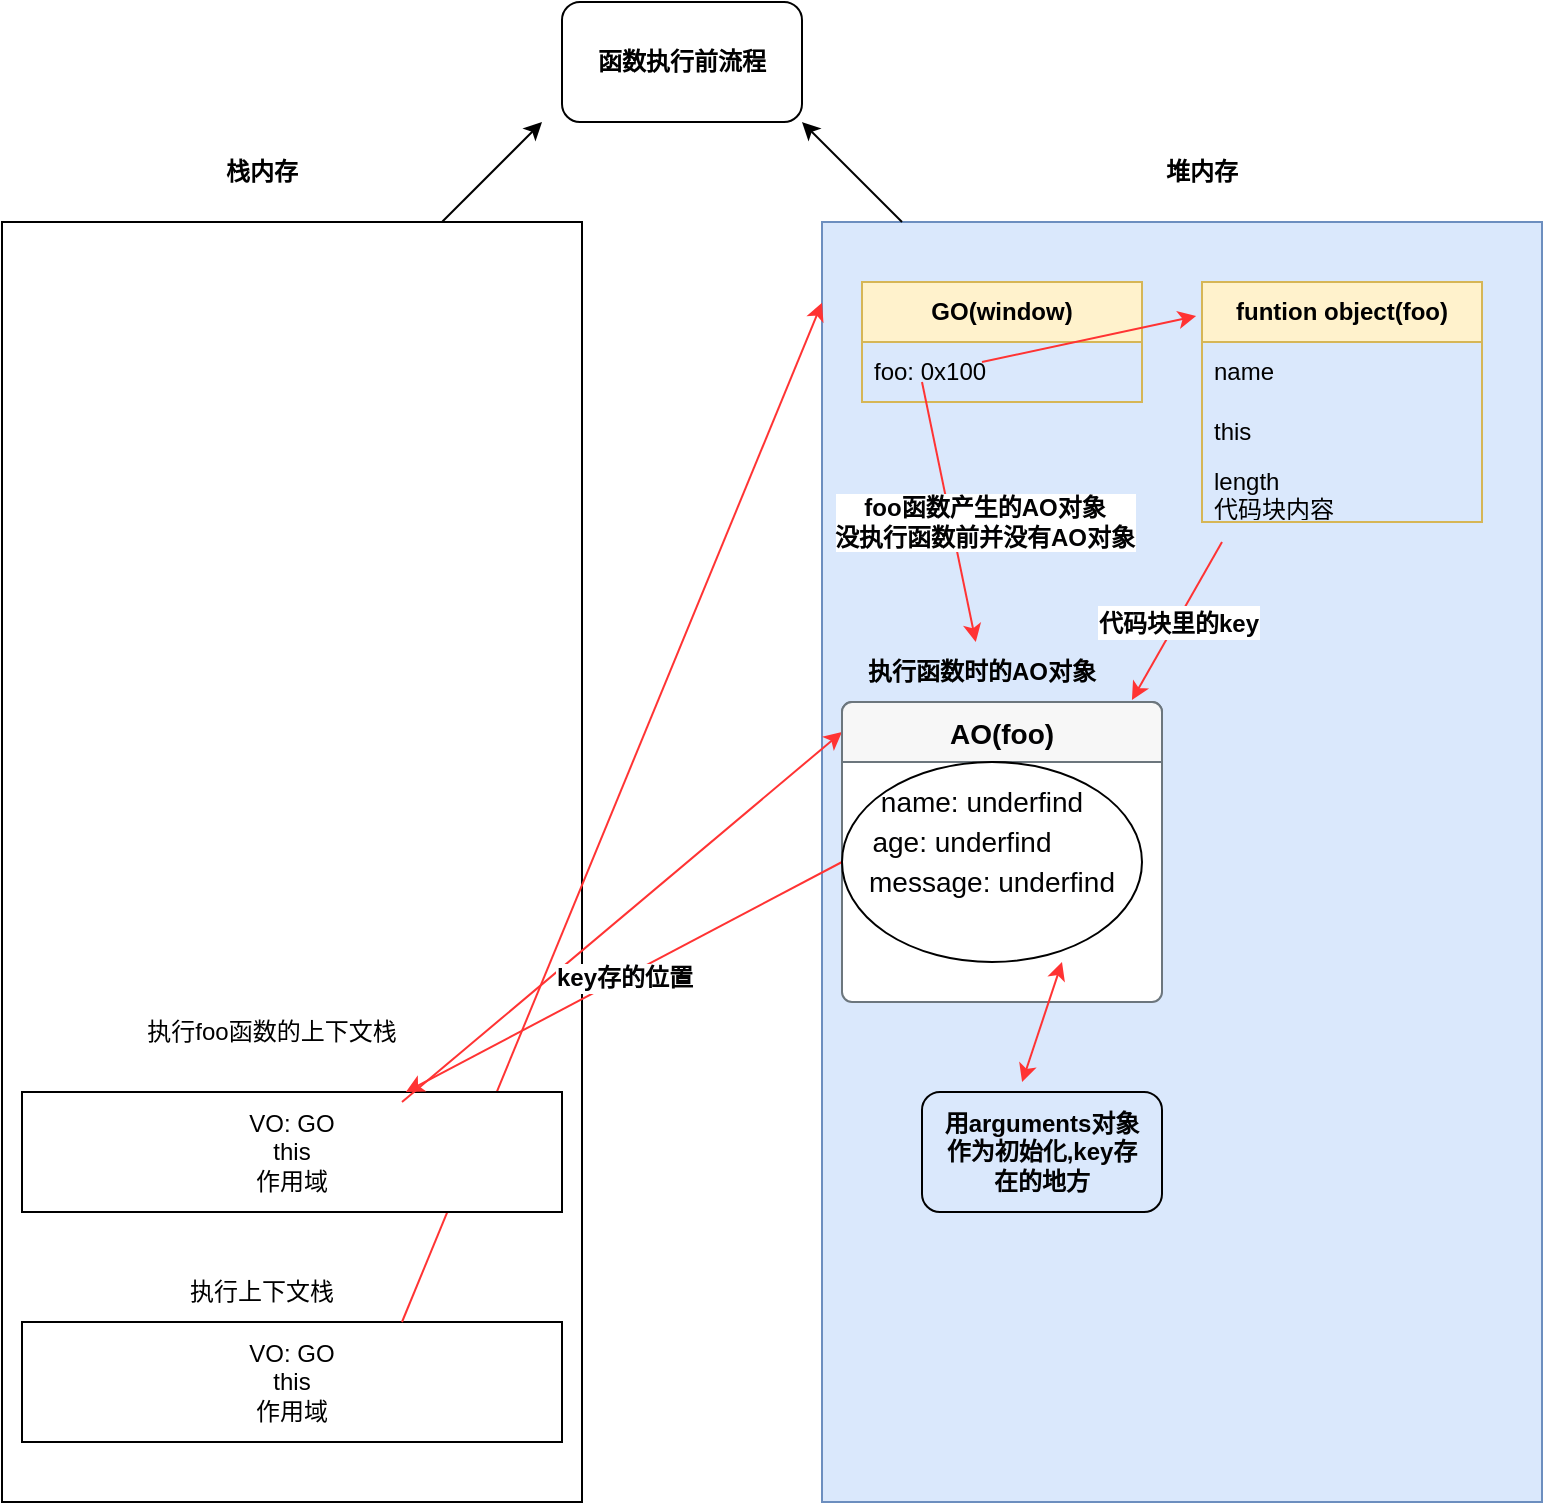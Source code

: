 <mxfile>
    <diagram id="iAsKP4wb4zrt6tdwsEYB" name="函数执行前">
        <mxGraphModel dx="1076" dy="781" grid="1" gridSize="10" guides="1" tooltips="1" connect="1" arrows="1" fold="1" page="1" pageScale="1" pageWidth="827" pageHeight="1169" math="0" shadow="0">
            <root>
                <mxCell id="0"/>
                <mxCell id="1" parent="0"/>
                <mxCell id="2" value="" style="rounded=0;whiteSpace=wrap;html=1;" parent="1" vertex="1">
                    <mxGeometry x="30" y="120" width="290" height="640" as="geometry"/>
                </mxCell>
                <mxCell id="3" value="" style="rounded=0;whiteSpace=wrap;html=1;fillColor=#dae8fc;strokeColor=#6c8ebf;" parent="1" vertex="1">
                    <mxGeometry x="440" y="120" width="360" height="640" as="geometry"/>
                </mxCell>
                <mxCell id="4" value="&lt;b&gt;栈内存&lt;/b&gt;" style="text;html=1;strokeColor=none;fillColor=none;align=center;verticalAlign=middle;whiteSpace=wrap;rounded=0;" parent="1" vertex="1">
                    <mxGeometry x="130" y="80" width="60" height="30" as="geometry"/>
                </mxCell>
                <mxCell id="5" value="&lt;b&gt;堆内存&lt;/b&gt;" style="text;html=1;strokeColor=none;fillColor=none;align=center;verticalAlign=middle;whiteSpace=wrap;rounded=0;" parent="1" vertex="1">
                    <mxGeometry x="600" y="80" width="60" height="30" as="geometry"/>
                </mxCell>
                <mxCell id="6" value="" style="endArrow=classic;html=1;" parent="1" edge="1">
                    <mxGeometry width="50" height="50" relative="1" as="geometry">
                        <mxPoint x="250" y="120" as="sourcePoint"/>
                        <mxPoint x="300" y="70" as="targetPoint"/>
                    </mxGeometry>
                </mxCell>
                <mxCell id="7" value="" style="endArrow=classic;html=1;" parent="1" edge="1">
                    <mxGeometry width="50" height="50" relative="1" as="geometry">
                        <mxPoint x="480" y="120" as="sourcePoint"/>
                        <mxPoint x="430" y="70" as="targetPoint"/>
                    </mxGeometry>
                </mxCell>
                <mxCell id="8" value="&lt;b&gt;函数执行前流程&lt;/b&gt;" style="rounded=1;whiteSpace=wrap;html=1;" parent="1" vertex="1">
                    <mxGeometry x="310" y="10" width="120" height="60" as="geometry"/>
                </mxCell>
                <mxCell id="9" value="VO: GO&lt;br&gt;this&lt;br&gt;作用域" style="rounded=0;whiteSpace=wrap;html=1;" parent="1" vertex="1">
                    <mxGeometry x="40" y="670" width="270" height="60" as="geometry"/>
                </mxCell>
                <mxCell id="10" value="执行上下文栈" style="text;html=1;strokeColor=none;fillColor=none;align=center;verticalAlign=middle;whiteSpace=wrap;rounded=0;" parent="1" vertex="1">
                    <mxGeometry x="120" y="640" width="80" height="30" as="geometry"/>
                </mxCell>
                <mxCell id="11" value="&lt;b&gt;GO(window)&lt;/b&gt;" style="swimlane;fontStyle=0;childLayout=stackLayout;horizontal=1;startSize=30;horizontalStack=0;resizeParent=1;resizeParentMax=0;resizeLast=0;collapsible=1;marginBottom=0;whiteSpace=wrap;html=1;fillColor=#fff2cc;strokeColor=#d6b656;" parent="1" vertex="1">
                    <mxGeometry x="460" y="150" width="140" height="60" as="geometry"/>
                </mxCell>
                <mxCell id="12" value="foo: 0x100" style="text;strokeColor=none;fillColor=none;align=left;verticalAlign=middle;spacingLeft=4;spacingRight=4;overflow=hidden;points=[[0,0.5],[1,0.5]];portConstraint=eastwest;rotatable=0;whiteSpace=wrap;html=1;" parent="11" vertex="1">
                    <mxGeometry y="30" width="140" height="30" as="geometry"/>
                </mxCell>
                <mxCell id="63" value="" style="endArrow=classic;html=1;strokeColor=#FF3333;fontSize=12;fontColor=#020203;" parent="11" target="44" edge="1">
                    <mxGeometry relative="1" as="geometry">
                        <mxPoint x="30" y="50" as="sourcePoint"/>
                        <mxPoint x="130" y="50" as="targetPoint"/>
                    </mxGeometry>
                </mxCell>
                <mxCell id="64" value="&lt;b style=&quot;border-color: var(--border-color);&quot;&gt;foo函数产生的AO对象&lt;br style=&quot;border-color: var(--border-color);&quot;&gt;没执行函数前并没有AO对象&lt;/b&gt;" style="edgeLabel;resizable=0;html=1;align=center;verticalAlign=middle;fontSize=12;fontColor=#020203;fillColor=none;gradientColor=none;" parent="63" connectable="0" vertex="1">
                    <mxGeometry relative="1" as="geometry">
                        <mxPoint x="17" y="5" as="offset"/>
                    </mxGeometry>
                </mxCell>
                <mxCell id="15" value="&lt;b&gt;funtion object(foo)&lt;/b&gt;" style="swimlane;fontStyle=0;childLayout=stackLayout;horizontal=1;startSize=30;horizontalStack=0;resizeParent=1;resizeParentMax=0;resizeLast=0;collapsible=1;marginBottom=0;whiteSpace=wrap;html=1;fillColor=#fff2cc;strokeColor=#d6b656;" parent="1" vertex="1">
                    <mxGeometry x="630" y="150" width="140" height="120" as="geometry"/>
                </mxCell>
                <mxCell id="16" value="name" style="text;strokeColor=none;fillColor=none;align=left;verticalAlign=middle;spacingLeft=4;spacingRight=4;overflow=hidden;points=[[0,0.5],[1,0.5]];portConstraint=eastwest;rotatable=0;whiteSpace=wrap;html=1;" parent="15" vertex="1">
                    <mxGeometry y="30" width="140" height="30" as="geometry"/>
                </mxCell>
                <mxCell id="17" value="this" style="text;strokeColor=none;fillColor=none;align=left;verticalAlign=middle;spacingLeft=4;spacingRight=4;overflow=hidden;points=[[0,0.5],[1,0.5]];portConstraint=eastwest;rotatable=0;whiteSpace=wrap;html=1;" parent="15" vertex="1">
                    <mxGeometry y="60" width="140" height="30" as="geometry"/>
                </mxCell>
                <mxCell id="18" value="length&lt;br&gt;代码块内容&lt;br&gt;&lt;br&gt;" style="text;strokeColor=none;fillColor=none;align=left;verticalAlign=middle;spacingLeft=4;spacingRight=4;overflow=hidden;points=[[0,0.5],[1,0.5]];portConstraint=eastwest;rotatable=0;whiteSpace=wrap;html=1;" parent="15" vertex="1">
                    <mxGeometry y="90" width="140" height="30" as="geometry"/>
                </mxCell>
                <mxCell id="35" value="" style="endArrow=classic;html=1;entryX=0;entryY=0.063;entryDx=0;entryDy=0;entryPerimeter=0;strokeColor=#FF3333;" parent="1" target="3" edge="1">
                    <mxGeometry width="50" height="50" relative="1" as="geometry">
                        <mxPoint x="230" y="670" as="sourcePoint"/>
                        <mxPoint x="280" y="620" as="targetPoint"/>
                    </mxGeometry>
                </mxCell>
                <mxCell id="36" value="" style="endArrow=classic;html=1;strokeColor=#FF3333;entryX=-0.021;entryY=0.142;entryDx=0;entryDy=0;entryPerimeter=0;" parent="1" target="15" edge="1">
                    <mxGeometry width="50" height="50" relative="1" as="geometry">
                        <mxPoint x="520" y="190" as="sourcePoint"/>
                        <mxPoint x="570" y="140" as="targetPoint"/>
                    </mxGeometry>
                </mxCell>
                <mxCell id="37" value="VO: GO&lt;br style=&quot;border-color: var(--border-color);&quot;&gt;this&lt;br style=&quot;border-color: var(--border-color);&quot;&gt;作用域" style="rounded=0;whiteSpace=wrap;html=1;" parent="1" vertex="1">
                    <mxGeometry x="40" y="555" width="270" height="60" as="geometry"/>
                </mxCell>
                <mxCell id="38" value="执行foo函数的上下文栈" style="text;html=1;strokeColor=none;fillColor=none;align=center;verticalAlign=middle;whiteSpace=wrap;rounded=0;" parent="1" vertex="1">
                    <mxGeometry x="100" y="510" width="130" height="30" as="geometry"/>
                </mxCell>
                <mxCell id="44" value="&lt;b&gt;执行函数时的AO对象&lt;/b&gt;" style="text;html=1;strokeColor=none;fillColor=none;align=center;verticalAlign=middle;whiteSpace=wrap;rounded=0;" parent="1" vertex="1">
                    <mxGeometry x="455" y="330" width="130" height="30" as="geometry"/>
                </mxCell>
                <mxCell id="45" value="" style="endArrow=classic;html=1;strokeColor=#FF3333;entryX=0;entryY=0.25;entryDx=0;entryDy=0;" parent="1" edge="1">
                    <mxGeometry width="50" height="50" relative="1" as="geometry">
                        <mxPoint x="230" y="560" as="sourcePoint"/>
                        <mxPoint x="450" y="375" as="targetPoint"/>
                    </mxGeometry>
                </mxCell>
                <mxCell id="46" value="&lt;br style=&quot;font-size: 14px&quot;&gt;" style="html=1;shadow=0;dashed=0;shape=mxgraph.bootstrap.rrect;rSize=5;strokeColor=#6C767D;html=1;whiteSpace=wrap;fillColor=#ffffff;fontColor=#212529;verticalAlign=bottom;align=left;spacing=20;spacingBottom=0;fontSize=14;" parent="1" vertex="1">
                    <mxGeometry x="450" y="360" width="160" height="150" as="geometry"/>
                </mxCell>
                <mxCell id="47" value="&lt;font color=&quot;#020203&quot; style=&quot;font-size: 14px;&quot;&gt;&lt;b&gt;AO(foo)&lt;/b&gt;&lt;/font&gt;" style="html=1;shadow=0;dashed=0;shape=mxgraph.bootstrap.topButton;rSize=5;perimeter=none;whiteSpace=wrap;fillColor=#F7F7F7;strokeColor=#6C767D;fontColor=#6C767D;resizeWidth=1;fontSize=18;align=center;spacing=20;" parent="46" vertex="1">
                    <mxGeometry width="160" height="30" relative="1" as="geometry"/>
                </mxCell>
                <mxCell id="48" value="name: underfind" style="text;html=1;strokeColor=none;fillColor=none;align=center;verticalAlign=middle;whiteSpace=wrap;rounded=0;fontSize=14;fontColor=#020203;" parent="46" vertex="1">
                    <mxGeometry x="10" y="40" width="120" height="20" as="geometry"/>
                </mxCell>
                <mxCell id="49" value="age: underfind" style="text;html=1;strokeColor=none;fillColor=none;align=center;verticalAlign=middle;whiteSpace=wrap;rounded=0;fontSize=14;fontColor=#020203;" parent="46" vertex="1">
                    <mxGeometry y="60" width="120" height="20" as="geometry"/>
                </mxCell>
                <mxCell id="50" value="message: underfind" style="text;html=1;strokeColor=none;fillColor=none;align=center;verticalAlign=middle;whiteSpace=wrap;rounded=0;fontSize=14;fontColor=#020203;" parent="46" vertex="1">
                    <mxGeometry x="10" y="80" width="130" height="20" as="geometry"/>
                </mxCell>
                <mxCell id="56" value="" style="endArrow=classic;html=1;strokeColor=#FF3333;fontSize=12;fontColor=#020203;" parent="46" target="37" edge="1">
                    <mxGeometry relative="1" as="geometry">
                        <mxPoint y="80" as="sourcePoint"/>
                        <mxPoint x="100" y="80" as="targetPoint"/>
                    </mxGeometry>
                </mxCell>
                <mxCell id="57" value="&lt;b&gt;key存的位置&lt;/b&gt;" style="edgeLabel;resizable=0;html=1;align=center;verticalAlign=middle;fontSize=12;fontColor=#020203;" parent="56" connectable="0" vertex="1">
                    <mxGeometry relative="1" as="geometry"/>
                </mxCell>
                <mxCell id="58" value="" style="ellipse;whiteSpace=wrap;html=1;fontSize=12;fontColor=#020203;gradientColor=none;fillColor=none;" parent="46" vertex="1">
                    <mxGeometry y="30" width="150" height="100" as="geometry"/>
                </mxCell>
                <mxCell id="59" value="" style="endArrow=classic;startArrow=classic;html=1;strokeColor=#FF3333;fontSize=12;fontColor=#020203;exitX=0.417;exitY=-0.083;exitDx=0;exitDy=0;exitPerimeter=0;" parent="46" source="60" edge="1">
                    <mxGeometry width="50" height="50" relative="1" as="geometry">
                        <mxPoint x="60" y="180" as="sourcePoint"/>
                        <mxPoint x="110" y="130" as="targetPoint"/>
                    </mxGeometry>
                </mxCell>
                <mxCell id="52" value="" style="endArrow=classic;html=1;strokeColor=#FF3333;fontSize=14;fontColor=#020203;entryX=0.906;entryY=-0.033;entryDx=0;entryDy=0;entryPerimeter=0;" parent="1" target="47" edge="1">
                    <mxGeometry relative="1" as="geometry">
                        <mxPoint x="640" y="280" as="sourcePoint"/>
                        <mxPoint x="740" y="280" as="targetPoint"/>
                        <Array as="points"/>
                    </mxGeometry>
                </mxCell>
                <mxCell id="53" value="&lt;font style=&quot;font-size: 12px;&quot;&gt;&lt;b&gt;代码块里的key&lt;/b&gt;&lt;/font&gt;" style="edgeLabel;resizable=0;html=1;align=center;verticalAlign=middle;fontSize=14;fontColor=#020203;" parent="52" connectable="0" vertex="1">
                    <mxGeometry relative="1" as="geometry"/>
                </mxCell>
                <mxCell id="60" value="" style="rounded=1;whiteSpace=wrap;html=1;fontSize=12;fontColor=#020203;fillColor=none;gradientColor=none;" parent="1" vertex="1">
                    <mxGeometry x="490" y="555" width="120" height="60" as="geometry"/>
                </mxCell>
                <mxCell id="62" value="&lt;b&gt;用arguments对象作为初始化,key存在的地方&lt;/b&gt;" style="text;html=1;strokeColor=none;fillColor=none;align=center;verticalAlign=middle;whiteSpace=wrap;rounded=0;fontSize=12;fontColor=#020203;" parent="1" vertex="1">
                    <mxGeometry x="500" y="570" width="100" height="30" as="geometry"/>
                </mxCell>
            </root>
        </mxGraphModel>
    </diagram>
    <diagram name="函数执行后" id="q1nwxzgGoUV3Jt9xzrNl">
        <mxGraphModel dx="1076" dy="781" grid="1" gridSize="10" guides="1" tooltips="1" connect="1" arrows="1" fold="1" page="1" pageScale="1" pageWidth="827" pageHeight="1169" math="0" shadow="0">
            <root>
                <mxCell id="KidTc0Z-UA7qe3wpK1u--0"/>
                <mxCell id="KidTc0Z-UA7qe3wpK1u--1" parent="KidTc0Z-UA7qe3wpK1u--0"/>
                <mxCell id="KidTc0Z-UA7qe3wpK1u--2" value="" style="rounded=0;whiteSpace=wrap;html=1;" parent="KidTc0Z-UA7qe3wpK1u--1" vertex="1">
                    <mxGeometry x="30" y="120" width="290" height="640" as="geometry"/>
                </mxCell>
                <mxCell id="KidTc0Z-UA7qe3wpK1u--3" value="" style="rounded=0;whiteSpace=wrap;html=1;fillColor=#dae8fc;strokeColor=#6c8ebf;" parent="KidTc0Z-UA7qe3wpK1u--1" vertex="1">
                    <mxGeometry x="440" y="120" width="360" height="640" as="geometry"/>
                </mxCell>
                <mxCell id="KidTc0Z-UA7qe3wpK1u--4" value="&lt;b&gt;栈内存&lt;/b&gt;" style="text;html=1;strokeColor=none;fillColor=none;align=center;verticalAlign=middle;whiteSpace=wrap;rounded=0;" parent="KidTc0Z-UA7qe3wpK1u--1" vertex="1">
                    <mxGeometry x="130" y="80" width="60" height="30" as="geometry"/>
                </mxCell>
                <mxCell id="KidTc0Z-UA7qe3wpK1u--5" value="&lt;b&gt;堆内存&lt;/b&gt;" style="text;html=1;strokeColor=none;fillColor=none;align=center;verticalAlign=middle;whiteSpace=wrap;rounded=0;" parent="KidTc0Z-UA7qe3wpK1u--1" vertex="1">
                    <mxGeometry x="600" y="80" width="60" height="30" as="geometry"/>
                </mxCell>
                <mxCell id="KidTc0Z-UA7qe3wpK1u--6" value="" style="endArrow=classic;html=1;" parent="KidTc0Z-UA7qe3wpK1u--1" edge="1">
                    <mxGeometry width="50" height="50" relative="1" as="geometry">
                        <mxPoint x="250" y="120" as="sourcePoint"/>
                        <mxPoint x="300" y="70" as="targetPoint"/>
                    </mxGeometry>
                </mxCell>
                <mxCell id="KidTc0Z-UA7qe3wpK1u--7" value="" style="endArrow=classic;html=1;" parent="KidTc0Z-UA7qe3wpK1u--1" edge="1">
                    <mxGeometry width="50" height="50" relative="1" as="geometry">
                        <mxPoint x="480" y="120" as="sourcePoint"/>
                        <mxPoint x="430" y="70" as="targetPoint"/>
                    </mxGeometry>
                </mxCell>
                <mxCell id="KidTc0Z-UA7qe3wpK1u--8" value="&lt;b&gt;函数执行前流程&lt;/b&gt;" style="rounded=1;whiteSpace=wrap;html=1;" parent="KidTc0Z-UA7qe3wpK1u--1" vertex="1">
                    <mxGeometry x="310" y="10" width="120" height="60" as="geometry"/>
                </mxCell>
                <mxCell id="KidTc0Z-UA7qe3wpK1u--9" value="VO: GO&lt;br&gt;this&lt;br&gt;作用域" style="rounded=0;whiteSpace=wrap;html=1;" parent="KidTc0Z-UA7qe3wpK1u--1" vertex="1">
                    <mxGeometry x="40" y="670" width="270" height="60" as="geometry"/>
                </mxCell>
                <mxCell id="KidTc0Z-UA7qe3wpK1u--10" value="执行上下文栈" style="text;html=1;strokeColor=none;fillColor=none;align=center;verticalAlign=middle;whiteSpace=wrap;rounded=0;" parent="KidTc0Z-UA7qe3wpK1u--1" vertex="1">
                    <mxGeometry x="120" y="640" width="80" height="30" as="geometry"/>
                </mxCell>
                <mxCell id="KidTc0Z-UA7qe3wpK1u--11" value="&lt;b&gt;GO(window)&lt;/b&gt;" style="swimlane;fontStyle=0;childLayout=stackLayout;horizontal=1;startSize=30;horizontalStack=0;resizeParent=1;resizeParentMax=0;resizeLast=0;collapsible=1;marginBottom=0;whiteSpace=wrap;html=1;fillColor=#fff2cc;strokeColor=#d6b656;" parent="KidTc0Z-UA7qe3wpK1u--1" vertex="1">
                    <mxGeometry x="460" y="150" width="140" height="60" as="geometry"/>
                </mxCell>
                <mxCell id="KidTc0Z-UA7qe3wpK1u--12" value="foo: 0x100" style="text;strokeColor=none;fillColor=none;align=left;verticalAlign=middle;spacingLeft=4;spacingRight=4;overflow=hidden;points=[[0,0.5],[1,0.5]];portConstraint=eastwest;rotatable=0;whiteSpace=wrap;html=1;" parent="KidTc0Z-UA7qe3wpK1u--11" vertex="1">
                    <mxGeometry y="30" width="140" height="30" as="geometry"/>
                </mxCell>
                <mxCell id="KidTc0Z-UA7qe3wpK1u--13" value="" style="endArrow=classic;html=1;strokeColor=#FF3333;fontSize=12;fontColor=#020203;" parent="KidTc0Z-UA7qe3wpK1u--11" target="KidTc0Z-UA7qe3wpK1u--23" edge="1">
                    <mxGeometry relative="1" as="geometry">
                        <mxPoint x="30" y="50" as="sourcePoint"/>
                        <mxPoint x="130" y="50" as="targetPoint"/>
                    </mxGeometry>
                </mxCell>
                <mxCell id="KidTc0Z-UA7qe3wpK1u--14" value="&lt;b&gt;foo函数产生的AO对象&lt;br&gt;没执行函数前并没有AO对象&lt;br&gt;&lt;/b&gt;" style="edgeLabel;resizable=0;html=1;align=center;verticalAlign=middle;fontSize=12;fontColor=#020203;fillColor=none;gradientColor=none;" parent="KidTc0Z-UA7qe3wpK1u--13" connectable="0" vertex="1">
                    <mxGeometry relative="1" as="geometry">
                        <mxPoint x="17" y="5" as="offset"/>
                    </mxGeometry>
                </mxCell>
                <mxCell id="KidTc0Z-UA7qe3wpK1u--15" value="&lt;b&gt;funtion object(foo)&lt;/b&gt;" style="swimlane;fontStyle=0;childLayout=stackLayout;horizontal=1;startSize=30;horizontalStack=0;resizeParent=1;resizeParentMax=0;resizeLast=0;collapsible=1;marginBottom=0;whiteSpace=wrap;html=1;fillColor=#fff2cc;strokeColor=#d6b656;" parent="KidTc0Z-UA7qe3wpK1u--1" vertex="1">
                    <mxGeometry x="630" y="150" width="140" height="120" as="geometry"/>
                </mxCell>
                <mxCell id="KidTc0Z-UA7qe3wpK1u--16" value="name" style="text;strokeColor=none;fillColor=none;align=left;verticalAlign=middle;spacingLeft=4;spacingRight=4;overflow=hidden;points=[[0,0.5],[1,0.5]];portConstraint=eastwest;rotatable=0;whiteSpace=wrap;html=1;" parent="KidTc0Z-UA7qe3wpK1u--15" vertex="1">
                    <mxGeometry y="30" width="140" height="30" as="geometry"/>
                </mxCell>
                <mxCell id="KidTc0Z-UA7qe3wpK1u--17" value="this" style="text;strokeColor=none;fillColor=none;align=left;verticalAlign=middle;spacingLeft=4;spacingRight=4;overflow=hidden;points=[[0,0.5],[1,0.5]];portConstraint=eastwest;rotatable=0;whiteSpace=wrap;html=1;" parent="KidTc0Z-UA7qe3wpK1u--15" vertex="1">
                    <mxGeometry y="60" width="140" height="30" as="geometry"/>
                </mxCell>
                <mxCell id="KidTc0Z-UA7qe3wpK1u--18" value="length&lt;br&gt;代码块内容&lt;br&gt;&lt;br&gt;" style="text;strokeColor=none;fillColor=none;align=left;verticalAlign=middle;spacingLeft=4;spacingRight=4;overflow=hidden;points=[[0,0.5],[1,0.5]];portConstraint=eastwest;rotatable=0;whiteSpace=wrap;html=1;" parent="KidTc0Z-UA7qe3wpK1u--15" vertex="1">
                    <mxGeometry y="90" width="140" height="30" as="geometry"/>
                </mxCell>
                <mxCell id="KidTc0Z-UA7qe3wpK1u--19" value="" style="endArrow=classic;html=1;entryX=0;entryY=0.063;entryDx=0;entryDy=0;entryPerimeter=0;strokeColor=#FF3333;" parent="KidTc0Z-UA7qe3wpK1u--1" target="KidTc0Z-UA7qe3wpK1u--3" edge="1">
                    <mxGeometry width="50" height="50" relative="1" as="geometry">
                        <mxPoint x="230" y="670" as="sourcePoint"/>
                        <mxPoint x="280" y="620" as="targetPoint"/>
                    </mxGeometry>
                </mxCell>
                <mxCell id="KidTc0Z-UA7qe3wpK1u--20" value="" style="endArrow=classic;html=1;strokeColor=#FF3333;entryX=-0.021;entryY=0.142;entryDx=0;entryDy=0;entryPerimeter=0;" parent="KidTc0Z-UA7qe3wpK1u--1" target="KidTc0Z-UA7qe3wpK1u--15" edge="1">
                    <mxGeometry width="50" height="50" relative="1" as="geometry">
                        <mxPoint x="520" y="190" as="sourcePoint"/>
                        <mxPoint x="570" y="140" as="targetPoint"/>
                    </mxGeometry>
                </mxCell>
                <mxCell id="KidTc0Z-UA7qe3wpK1u--21" value="VO: GO&lt;br style=&quot;border-color: var(--border-color);&quot;&gt;this&lt;br style=&quot;border-color: var(--border-color);&quot;&gt;作用域" style="rounded=0;whiteSpace=wrap;html=1;" parent="KidTc0Z-UA7qe3wpK1u--1" vertex="1">
                    <mxGeometry x="40" y="555" width="270" height="60" as="geometry"/>
                </mxCell>
                <mxCell id="KidTc0Z-UA7qe3wpK1u--22" value="执行foo函数的上下文栈" style="text;html=1;strokeColor=none;fillColor=none;align=center;verticalAlign=middle;whiteSpace=wrap;rounded=0;" parent="KidTc0Z-UA7qe3wpK1u--1" vertex="1">
                    <mxGeometry x="100" y="510" width="130" height="30" as="geometry"/>
                </mxCell>
                <mxCell id="KidTc0Z-UA7qe3wpK1u--23" value="&lt;b&gt;执行函数时的AO对象&lt;/b&gt;" style="text;html=1;strokeColor=none;fillColor=none;align=center;verticalAlign=middle;whiteSpace=wrap;rounded=0;" parent="KidTc0Z-UA7qe3wpK1u--1" vertex="1">
                    <mxGeometry x="455" y="330" width="130" height="30" as="geometry"/>
                </mxCell>
                <mxCell id="KidTc0Z-UA7qe3wpK1u--24" value="" style="endArrow=classic;html=1;strokeColor=#FF3333;entryX=0;entryY=0.25;entryDx=0;entryDy=0;" parent="KidTc0Z-UA7qe3wpK1u--1" edge="1">
                    <mxGeometry width="50" height="50" relative="1" as="geometry">
                        <mxPoint x="230" y="560" as="sourcePoint"/>
                        <mxPoint x="450" y="375" as="targetPoint"/>
                    </mxGeometry>
                </mxCell>
                <mxCell id="KidTc0Z-UA7qe3wpK1u--25" value="&lt;br style=&quot;font-size: 14px&quot;&gt;" style="html=1;shadow=0;dashed=0;shape=mxgraph.bootstrap.rrect;rSize=5;strokeColor=#6C767D;html=1;whiteSpace=wrap;fillColor=#ffffff;fontColor=#212529;verticalAlign=bottom;align=left;spacing=20;spacingBottom=0;fontSize=14;" parent="KidTc0Z-UA7qe3wpK1u--1" vertex="1">
                    <mxGeometry x="450" y="360" width="160" height="150" as="geometry"/>
                </mxCell>
                <mxCell id="KidTc0Z-UA7qe3wpK1u--26" value="&lt;font color=&quot;#020203&quot; style=&quot;font-size: 14px;&quot;&gt;&lt;b&gt;AO(foo)&lt;/b&gt;&lt;/font&gt;" style="html=1;shadow=0;dashed=0;shape=mxgraph.bootstrap.topButton;rSize=5;perimeter=none;whiteSpace=wrap;fillColor=#F7F7F7;strokeColor=#6C767D;fontColor=#6C767D;resizeWidth=1;fontSize=18;align=center;spacing=20;" parent="KidTc0Z-UA7qe3wpK1u--25" vertex="1">
                    <mxGeometry width="160" height="30" relative="1" as="geometry"/>
                </mxCell>
                <mxCell id="KidTc0Z-UA7qe3wpK1u--27" value="name: per" style="text;html=1;strokeColor=none;fillColor=none;align=center;verticalAlign=middle;whiteSpace=wrap;rounded=0;fontSize=14;fontColor=#020203;" parent="KidTc0Z-UA7qe3wpK1u--25" vertex="1">
                    <mxGeometry x="10" y="40" width="120" height="20" as="geometry"/>
                </mxCell>
                <mxCell id="KidTc0Z-UA7qe3wpK1u--28" value="age: 18" style="text;html=1;strokeColor=none;fillColor=none;align=center;verticalAlign=middle;whiteSpace=wrap;rounded=0;fontSize=14;fontColor=#020203;" parent="KidTc0Z-UA7qe3wpK1u--25" vertex="1">
                    <mxGeometry y="60" width="120" height="20" as="geometry"/>
                </mxCell>
                <mxCell id="KidTc0Z-UA7qe3wpK1u--29" value="message: 哈哈哈" style="text;html=1;strokeColor=none;fillColor=none;align=center;verticalAlign=middle;whiteSpace=wrap;rounded=0;fontSize=14;fontColor=#020203;" parent="KidTc0Z-UA7qe3wpK1u--25" vertex="1">
                    <mxGeometry x="10" y="80" width="130" height="20" as="geometry"/>
                </mxCell>
                <mxCell id="KidTc0Z-UA7qe3wpK1u--30" value="" style="endArrow=classic;html=1;strokeColor=#FF3333;fontSize=12;fontColor=#020203;" parent="KidTc0Z-UA7qe3wpK1u--25" target="KidTc0Z-UA7qe3wpK1u--21" edge="1">
                    <mxGeometry relative="1" as="geometry">
                        <mxPoint y="80" as="sourcePoint"/>
                        <mxPoint x="100" y="80" as="targetPoint"/>
                    </mxGeometry>
                </mxCell>
                <mxCell id="KidTc0Z-UA7qe3wpK1u--31" value="&lt;b&gt;key存的位置&lt;/b&gt;" style="edgeLabel;resizable=0;html=1;align=center;verticalAlign=middle;fontSize=12;fontColor=#020203;" parent="KidTc0Z-UA7qe3wpK1u--30" connectable="0" vertex="1">
                    <mxGeometry relative="1" as="geometry"/>
                </mxCell>
                <mxCell id="KidTc0Z-UA7qe3wpK1u--33" value="" style="endArrow=classic;startArrow=classic;html=1;strokeColor=#FF3333;fontSize=12;fontColor=#020203;exitX=0.417;exitY=-0.083;exitDx=0;exitDy=0;exitPerimeter=0;" parent="KidTc0Z-UA7qe3wpK1u--25" source="KidTc0Z-UA7qe3wpK1u--36" edge="1">
                    <mxGeometry width="50" height="50" relative="1" as="geometry">
                        <mxPoint x="60" y="180" as="sourcePoint"/>
                        <mxPoint x="110" y="130" as="targetPoint"/>
                    </mxGeometry>
                </mxCell>
                <mxCell id="jpdNEKk-HuWPFInWAJz1-0" value="" style="ellipse;whiteSpace=wrap;html=1;fontSize=12;fontColor=#020203;fillColor=none;gradientColor=none;" parent="KidTc0Z-UA7qe3wpK1u--25" vertex="1">
                    <mxGeometry x="10" y="35" width="130" height="85" as="geometry"/>
                </mxCell>
                <mxCell id="KidTc0Z-UA7qe3wpK1u--34" value="" style="endArrow=classic;html=1;strokeColor=#FF3333;fontSize=14;fontColor=#020203;entryX=0.906;entryY=-0.033;entryDx=0;entryDy=0;entryPerimeter=0;" parent="KidTc0Z-UA7qe3wpK1u--1" target="KidTc0Z-UA7qe3wpK1u--26" edge="1">
                    <mxGeometry relative="1" as="geometry">
                        <mxPoint x="640" y="280" as="sourcePoint"/>
                        <mxPoint x="740" y="280" as="targetPoint"/>
                        <Array as="points"/>
                    </mxGeometry>
                </mxCell>
                <mxCell id="KidTc0Z-UA7qe3wpK1u--35" value="&lt;font style=&quot;font-size: 12px;&quot;&gt;&lt;b&gt;代码块里的key&lt;/b&gt;&lt;/font&gt;" style="edgeLabel;resizable=0;html=1;align=center;verticalAlign=middle;fontSize=14;fontColor=#020203;" parent="KidTc0Z-UA7qe3wpK1u--34" connectable="0" vertex="1">
                    <mxGeometry relative="1" as="geometry"/>
                </mxCell>
                <mxCell id="KidTc0Z-UA7qe3wpK1u--36" value="" style="rounded=1;whiteSpace=wrap;html=1;fontSize=12;fontColor=#020203;fillColor=none;gradientColor=none;" parent="KidTc0Z-UA7qe3wpK1u--1" vertex="1">
                    <mxGeometry x="490" y="555" width="120" height="60" as="geometry"/>
                </mxCell>
                <mxCell id="KidTc0Z-UA7qe3wpK1u--37" value="&lt;b&gt;用arguments对象作为初始化,key存在的地方&lt;/b&gt;" style="text;html=1;strokeColor=none;fillColor=none;align=center;verticalAlign=middle;whiteSpace=wrap;rounded=0;fontSize=12;fontColor=#020203;" parent="KidTc0Z-UA7qe3wpK1u--1" vertex="1">
                    <mxGeometry x="500" y="570" width="100" height="30" as="geometry"/>
                </mxCell>
            </root>
        </mxGraphModel>
    </diagram>
</mxfile>